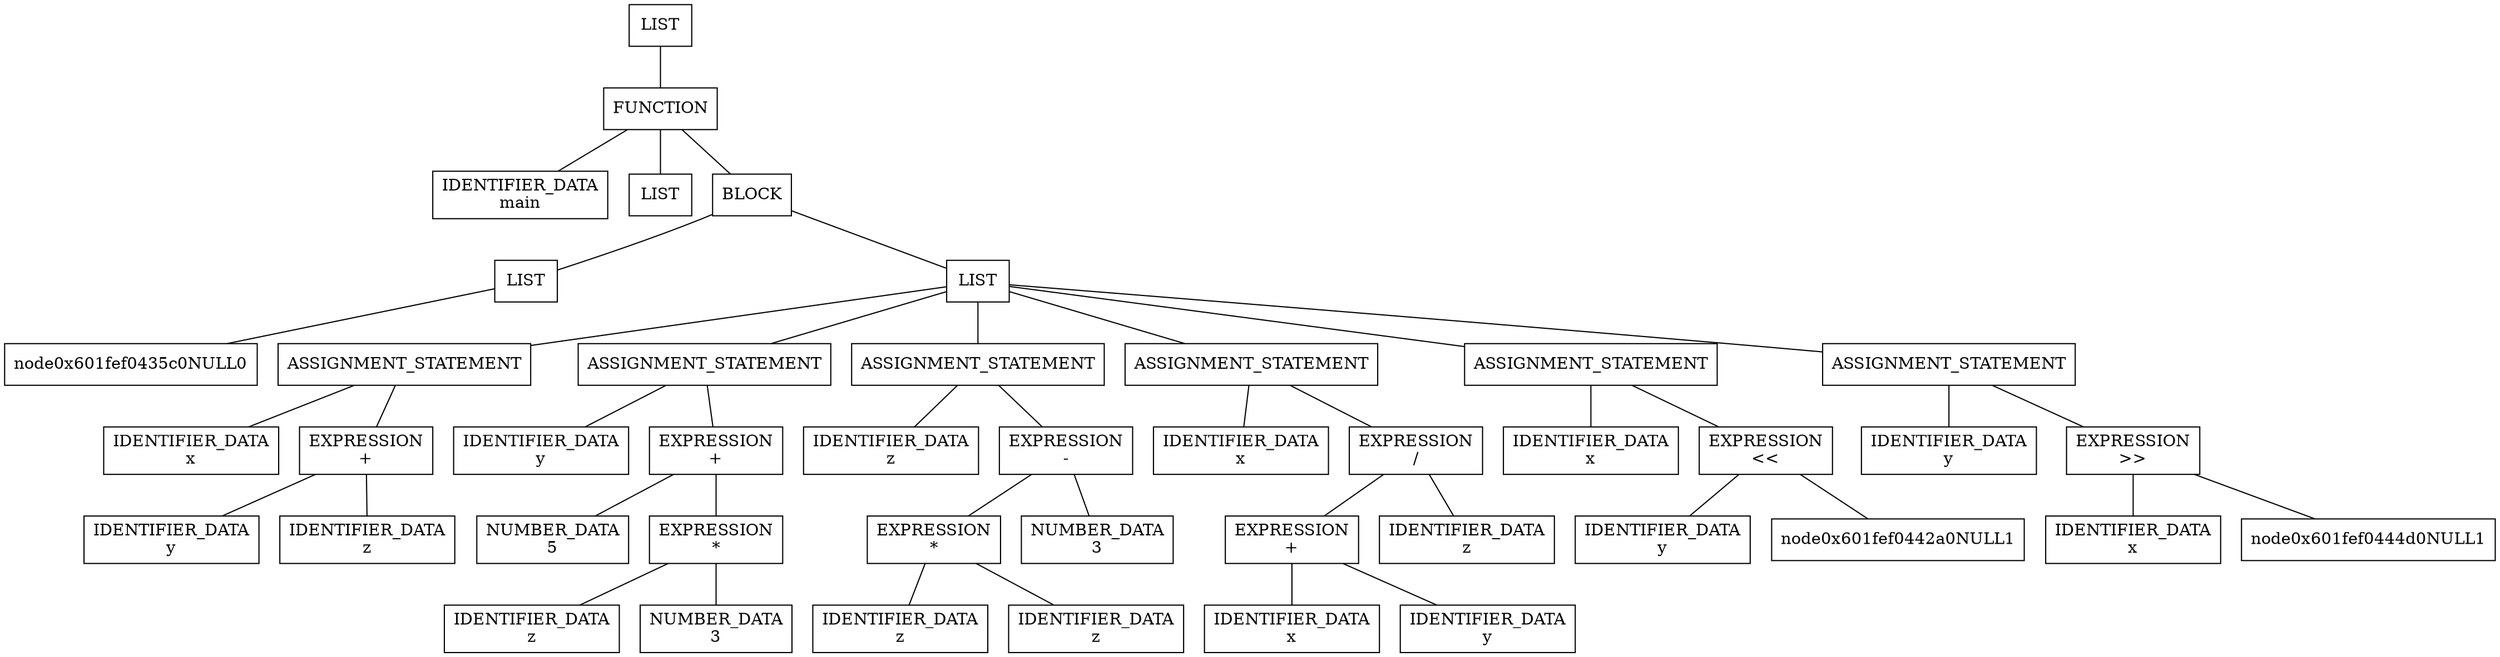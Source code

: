 graph "" {
	graph [bb="0,0,1854.9,560"];
	node [label="\N",
		shape=box
	];
	node0x601fef044610	[height=0.5,
		label=LIST,
		pos="481.75,542",
		width=0.75];
	node0x601fef0445c0	[height=0.5,
		label=FUNCTION,
		pos="481.75,470",
		width=1.1701];
	node0x601fef044610 -- node0x601fef0445c0	[pos="481.75,523.7 481.75,512.85 481.75,498.92 481.75,488.1"];
	node0x601fef043350	[height=0.56944,
		label="IDENTIFIER_DATA\nmain",
		pos="370.75,395.5",
		width=1.8368];
	node0x601fef0445c0 -- node0x601fef043350	[pos="455.16,451.63 438.87,440.99 417.97,427.34 401.04,416.28"];
	node0x601fef0433a0	[height=0.5,
		label=LIST,
		pos="481.75,395.5",
		width=0.75];
	node0x601fef0445c0 -- node0x601fef0433a0	[pos="481.75,451.82 481.75,440.26 481.75,425.09 481.75,413.56"];
	node0x601fef044570	[height=0.5,
		label=BLOCK,
		pos="557.75,395.5",
		width=0.85764];
	node0x601fef0445c0 -- node0x601fef044570	[pos="499.76,451.82 511.79,440.35 527.55,425.31 539.6,413.81"];
	node0x601fef0435c0	[height=0.5,
		label=LIST,
		pos="386.75,321",
		width=0.75];
	node0x601fef044570 -- node0x601fef0435c0	[pos="526.4,378.96 523.49,377.6 520.57,376.26 517.75,375 482.34,359.23 440.74,342.74 414.08,332.42"];
	node0x601fef043800	[height=0.5,
		label=LIST,
		pos="728.75,321",
		width=0.75];
	node0x601fef044570 -- node0x601fef043800	[pos="589.11,381.2 621.22,367.59 670.63,346.64 701.26,333.66"];
	node0x601fef0435c0NULL0	[height=0.5,
		pos="86.75,249",
		width=2.4097];
	node0x601fef0435c0 -- node0x601fef0435c0NULL0	[pos="359.33,313.6 314.93,303.24 225.77,282.44 161.5,267.44"];
	node0x601fef0437b0	[height=0.5,
		label=ASSIGNMENT_STATEMENT,
		pos="285.75,249",
		width=2.6285];
	node0x601fef043800 -- node0x601fef0437b0	[pos="701.37,315.67 638.74,305.78 482.58,281.1 380.52,264.97"];
	node0x601fef043af0	[height=0.5,
		label=ASSIGNMENT_STATEMENT,
		pos="521.75,249",
		width=2.6285];
	node0x601fef043800 -- node0x601fef043af0	[pos="701.26,310.7 668.71,299.7 613.8,281.13 573.26,267.42"];
	node0x601fef043de0	[height=0.5,
		label=ASSIGNMENT_STATEMENT,
		pos="728.75,249",
		width=2.6285];
	node0x601fef043800 -- node0x601fef043de0	[pos="728.75,302.7 728.75,291.85 728.75,277.92 728.75,267.1"];
	node0x601fef0440e0	[height=0.5,
		label=ASSIGNMENT_STATEMENT,
		pos="935.75,249",
		width=2.6285];
	node0x601fef043800 -- node0x601fef0440e0	[pos="756.24,310.7 788.79,299.7 843.7,281.13 884.24,267.42"];
	node0x601fef0442f0	[height=0.5,
		label=ASSIGNMENT_STATEMENT,
		pos="1193.8,249",
		width=2.6285];
	node0x601fef043800 -- node0x601fef0442f0	[pos="756.1,315.88 821.81,305.99 991.05,280.51 1098.8,264.3"];
	node0x601fef044520	[height=0.5,
		label=ASSIGNMENT_STATEMENT,
		pos="1461.8,249",
		width=2.6285];
	node0x601fef043800 -- node0x601fef044520	[pos="756,317.56 837.97,310.21 1089.4,287.5 1297.8,267 1320.1,264.8 1344.2,262.35 1366.8,260.01"];
	node0x601fef043610	[height=0.56944,
		label="IDENTIFIER_DATA\nx",
		pos="129.75,174.5",
		width=1.8368];
	node0x601fef0437b0 -- node0x601fef043610	[pos="248.38,230.63 225.58,220.04 196.34,206.45 172.6,195.42"];
	node0x601fef043760	[height=0.56944,
		label="EXPRESSION\n+",
		pos="262.75,174.5",
		width=1.3576];
	node0x601fef0437b0 -- node0x601fef043760	[pos="280.3,230.82 276.93,220.18 272.58,206.49 269.06,195.38"];
	node0x601fef043680	[height=0.56944,
		label="IDENTIFIER_DATA\ny",
		pos="112.75,97.5",
		width=1.8368];
	node0x601fef043760 -- node0x601fef043680	[pos="222.95,153.6 201.25,142.75 174.47,129.36 152.74,118.49"];
	node0x601fef0436f0	[height=0.56944,
		label="IDENTIFIER_DATA\nz",
		pos="262.75,97.5",
		width=1.8368];
	node0x601fef043760 -- node0x601fef0436f0	[pos="262.75,153.79 262.75,142.86 262.75,129.29 262.75,118.33"];
	node0x601fef043870	[height=0.56944,
		label="IDENTIFIER_DATA\ny",
		pos="395.75,174.5",
		width=1.8368];
	node0x601fef043af0 -- node0x601fef043870	[pos="491.57,230.63 473.08,219.99 449.35,206.34 430.13,195.28"];
	node0x601fef043aa0	[height=0.56944,
		label="EXPRESSION\n+",
		pos="528.75,174.5",
		width=1.3576];
	node0x601fef043af0 -- node0x601fef043aa0	[pos="523.41,230.82 524.44,220.18 525.76,206.49 526.83,195.38"];
	node0x601fef0438e0	[height=0.56944,
		label="NUMBER_DATA\n5",
		pos="404.75,97.5",
		width=1.6181];
	node0x601fef043aa0 -- node0x601fef0438e0	[pos="495.85,153.6 477.91,142.75 455.77,129.36 437.81,118.49"];
	node0x601fef043a30	[height=0.56944,
		label="EXPRESSION\n*",
		pos="529.75,97.5",
		width=1.3576];
	node0x601fef043aa0 -- node0x601fef043a30	[pos="529.01,153.79 529.16,142.86 529.34,129.29 529.49,118.33"];
	node0x601fef043950	[height=0.56944,
		label="IDENTIFIER_DATA\nz",
		pos="387.75,20.5",
		width=1.8368];
	node0x601fef043a30 -- node0x601fef043950	[pos="492.07,76.598 471.53,65.749 446.18,52.358 425.61,41.495"];
	node0x601fef0439c0	[height=0.56944,
		label="NUMBER_DATA\n3",
		pos="529.75,20.5",
		width=1.6181];
	node0x601fef043a30 -- node0x601fef0439c0	[pos="529.75,76.795 529.75,65.858 529.75,52.292 529.75,41.334"];
	node0x601fef043b60	[height=0.56944,
		label="IDENTIFIER_DATA\nz",
		pos="661.75,174.5",
		width=1.8368];
	node0x601fef043de0 -- node0x601fef043b60	[pos="712.87,230.82 703.04,220.18 690.38,206.49 680.12,195.38"];
	node0x601fef043d90	[height=0.56944,
		label="EXPRESSION\n-",
		pos="794.75,174.5",
		width=1.3576];
	node0x601fef043de0 -- node0x601fef043d90	[pos="744.39,230.82 754.07,220.18 766.54,206.49 776.65,195.38"];
	node0x601fef043cb0	[height=0.56944,
		label="EXPRESSION\n*",
		pos="696.75,97.5",
		width=1.3576];
	node0x601fef043d90 -- node0x601fef043cb0	[pos="768.75,153.6 754.57,142.75 737.07,129.36 722.88,118.49"];
	node0x601fef043d20	[height=0.56944,
		label="NUMBER_DATA\n3",
		pos="821.75,97.5",
		width=1.6181];
	node0x601fef043d90 -- node0x601fef043d20	[pos="801.84,153.79 805.78,142.86 810.66,129.29 814.61,118.33"];
	node0x601fef043bd0	[height=0.56944,
		label="IDENTIFIER_DATA\nz",
		pos="671.75,20.5",
		width=1.8368];
	node0x601fef043cb0 -- node0x601fef043bd0	[pos="690.18,76.795 686.54,65.858 682.01,52.292 678.36,41.334"];
	node0x601fef043c40	[height=0.56944,
		label="IDENTIFIER_DATA\nz",
		pos="821.75,20.5",
		width=1.8368];
	node0x601fef043cb0 -- node0x601fef043c40	[pos="729.92,76.598 748,65.749 770.32,52.358 788.43,41.495"];
	node0x601fef043e60	[height=0.56944,
		label="IDENTIFIER_DATA\nx",
		pos="927.75,174.5",
		width=1.8368];
	node0x601fef0440e0 -- node0x601fef043e60	[pos="933.85,230.82 932.68,220.18 931.17,206.49 929.94,195.38"];
	node0x601fef044090	[height=0.56944,
		label="EXPRESSION\n/",
		pos="1060.8,174.5",
		width=1.3576];
	node0x601fef0440e0 -- node0x601fef044090	[pos="965.69,230.63 984.04,219.99 1007.6,206.34 1026.6,195.28"];
	node0x601fef043fb0	[height=0.56944,
		label="EXPRESSION\n+",
		pos="971.75,97.5",
		width=1.3576];
	node0x601fef044090 -- node0x601fef043fb0	[pos="1037.4,153.79 1024.4,142.86 1008.3,129.29 995.29,118.33"];
	node0x601fef044020	[height=0.56944,
		label="IDENTIFIER_DATA\nz",
		pos="1104.8,97.5",
		width=1.8368];
	node0x601fef044090 -- node0x601fef044020	[pos="1072.3,153.79 1078.7,142.86 1086.7,129.29 1093.1,118.33"];
	node0x601fef043ed0	[height=0.56944,
		label="IDENTIFIER_DATA\nx",
		pos="971.75,20.5",
		width=1.8368];
	node0x601fef043fb0 -- node0x601fef043ed0	[pos="971.75,76.795 971.75,65.858 971.75,52.292 971.75,41.334"];
	node0x601fef043f40	[height=0.56944,
		label="IDENTIFIER_DATA\ny",
		pos="1121.8,20.5",
		width=1.8368];
	node0x601fef043fb0 -- node0x601fef043f40	[pos="1011.6,76.598 1033.3,65.749 1060,52.358 1081.8,41.495"];
	node0x601fef044150	[height=0.56944,
		label="IDENTIFIER_DATA\nx",
		pos="1193.8,174.5",
		width=1.8368];
	node0x601fef0442f0 -- node0x601fef044150	[pos="1193.8,230.82 1193.8,220.18 1193.8,206.49 1193.8,195.38"];
	node0x601fef0442a0	[height=0.56944,
		label="EXPRESSION\n<<",
		pos="1326.8,174.5",
		width=1.3576];
	node0x601fef0442f0 -- node0x601fef0442a0	[pos="1225.6,230.63 1245.1,219.99 1270.2,206.34 1290.5,195.28"];
	node0x601fef0441c0	[height=0.56944,
		label="IDENTIFIER_DATA\ny",
		pos="1254.8,97.5",
		width=1.8368];
	node0x601fef0442a0 -- node0x601fef0441c0	[pos="1307.8,153.79 1297.3,142.86 1284.3,129.29 1273.8,118.33"];
	node0x601fef0442a0NULL1	[height=0.5,
		pos="1425.8,97.5",
		width=2.4097];
	node0x601fef0442a0 -- node0x601fef0442a0NULL1	[pos="1353,153.6 1368.5,141.88 1387.9,127.2 1402.7,115.94"];
	node0x601fef043e30	[height=0.56944,
		label="IDENTIFIER_DATA\ny",
		pos="1461.8,174.5",
		width=1.8368];
	node0x601fef044520 -- node0x601fef043e30	[pos="1461.8,230.82 1461.8,220.18 1461.8,206.49 1461.8,195.38"];
	node0x601fef0444d0	[height=0.56944,
		label="EXPRESSION\n>>",
		pos="1596.8,174.5",
		width=1.3576];
	node0x601fef044520 -- node0x601fef0444d0	[pos="1494.1,230.63 1513.9,219.99 1539.3,206.34 1559.9,195.28"];
	node0x601fef0443f0	[height=0.56944,
		label="IDENTIFIER_DATA\nx",
		pos="1596.8,97.5",
		width=1.8368];
	node0x601fef0444d0 -- node0x601fef0443f0	[pos="1596.8,153.79 1596.8,142.86 1596.8,129.29 1596.8,118.33"];
	node0x601fef0444d0NULL1	[height=0.5,
		pos="1767.8,97.5",
		width=2.4201];
	node0x601fef0444d0 -- node0x601fef0444d0NULL1	[pos="1642.1,153.6 1668.8,141.88 1702.3,127.2 1728,115.94"];
}

